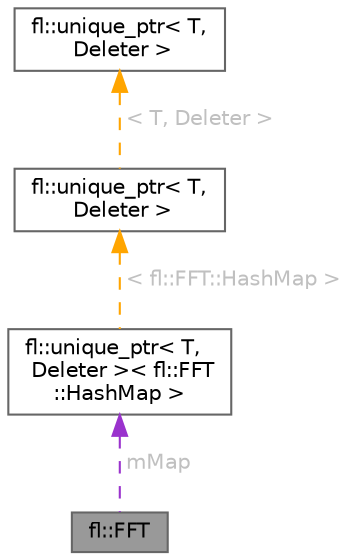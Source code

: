digraph "fl::FFT"
{
 // INTERACTIVE_SVG=YES
 // LATEX_PDF_SIZE
  bgcolor="transparent";
  edge [fontname=Helvetica,fontsize=10,labelfontname=Helvetica,labelfontsize=10];
  node [fontname=Helvetica,fontsize=10,shape=box,height=0.2,width=0.4];
  Node1 [id="Node000001",label="fl::FFT",height=0.2,width=0.4,color="gray40", fillcolor="grey60", style="filled", fontcolor="black",tooltip=" "];
  Node2 -> Node1 [id="edge1_Node000001_Node000002",dir="back",color="darkorchid3",style="dashed",tooltip=" ",label=" mMap",fontcolor="grey" ];
  Node2 [id="Node000002",label="fl::unique_ptr\< T,\l Deleter \>\< fl::FFT\l::HashMap \>",height=0.2,width=0.4,color="gray40", fillcolor="white", style="filled",URL="$d6/d2e/classfl_1_1unique__ptr.html",tooltip=" "];
  Node3 -> Node2 [id="edge2_Node000002_Node000003",dir="back",color="orange",style="dashed",tooltip=" ",label=" \< fl::FFT::HashMap \>",fontcolor="grey" ];
  Node3 [id="Node000003",label="fl::unique_ptr\< T,\l Deleter \>",height=0.2,width=0.4,color="gray40", fillcolor="white", style="filled",URL="$d6/d2e/classfl_1_1unique__ptr.html",tooltip=" "];
  Node4 -> Node3 [id="edge3_Node000003_Node000004",dir="back",color="orange",style="dashed",tooltip=" ",label=" \< T, Deleter \>",fontcolor="grey" ];
  Node4 [id="Node000004",label="fl::unique_ptr\< T,\l Deleter \>",height=0.2,width=0.4,color="gray40", fillcolor="white", style="filled",URL="$d6/d2e/classfl_1_1unique__ptr.html",tooltip=" "];
}
